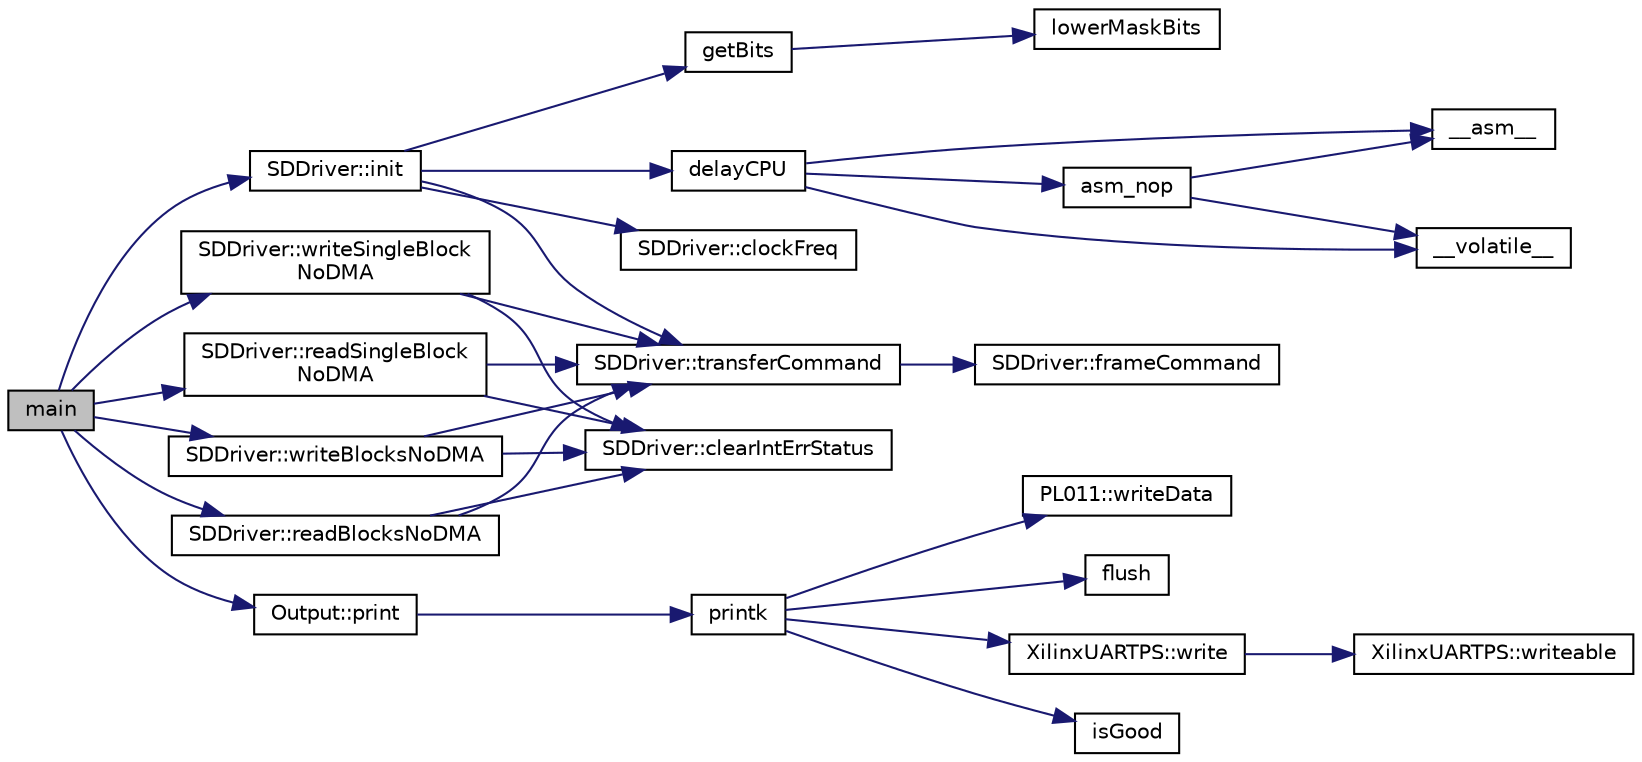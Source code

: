 digraph "main"
{
  edge [fontname="Helvetica",fontsize="10",labelfontname="Helvetica",labelfontsize="10"];
  node [fontname="Helvetica",fontsize="10",shape=record];
  rankdir="LR";
  Node0 [label="main",height=0.2,width=0.4,color="black", fillcolor="grey75", style="filled", fontcolor="black"];
  Node0 -> Node1 [color="midnightblue",fontsize="10",style="solid",fontname="Helvetica"];
  Node1 [label="SDDriver::init",height=0.2,width=0.4,color="black", fillcolor="white", style="filled",URL="$d1/dcf/class_s_d_driver.html#aec3e5611beed0516afb3cf43751da5dc"];
  Node1 -> Node2 [color="midnightblue",fontsize="10",style="solid",fontname="Helvetica"];
  Node2 [label="getBits",height=0.2,width=0.4,color="black", fillcolor="white", style="filled",URL="$d6/d93/generic__util_8h.html#ad3eca599f2c56e3c38b1cfdbd9eba440"];
  Node2 -> Node3 [color="midnightblue",fontsize="10",style="solid",fontname="Helvetica"];
  Node3 [label="lowerMaskBits",height=0.2,width=0.4,color="black", fillcolor="white", style="filled",URL="$d6/d93/generic__util_8h.html#a3d31e60307c16bf71c379876cc217b62"];
  Node1 -> Node4 [color="midnightblue",fontsize="10",style="solid",fontname="Helvetica"];
  Node4 [label="delayCPU",height=0.2,width=0.4,color="black", fillcolor="white", style="filled",URL="$dc/da7/cpu_8h.html#a458b6b6220ac01329bacc2761ac05a00"];
  Node4 -> Node5 [color="midnightblue",fontsize="10",style="solid",fontname="Helvetica"];
  Node5 [label="__asm__",height=0.2,width=0.4,color="black", fillcolor="white", style="filled",URL="$dd/d12/exceptions_8cpp.html#a40b46c5cfd33825a3980572ace99e6a1"];
  Node4 -> Node6 [color="midnightblue",fontsize="10",style="solid",fontname="Helvetica"];
  Node6 [label="__volatile__",height=0.2,width=0.4,color="black", fillcolor="white", style="filled",URL="$d8/d64/main__test__adrp__instruction_8cpp.html#a28b72fa6de7635a872fd3ae108c838c8"];
  Node4 -> Node7 [color="midnightblue",fontsize="10",style="solid",fontname="Helvetica"];
  Node7 [label="asm_nop",height=0.2,width=0.4,color="black", fillcolor="white", style="filled",URL="$d8/d2f/asm__instructions_8h.html#a506b0e18e963b50b2bca3104e74d02b3"];
  Node7 -> Node5 [color="midnightblue",fontsize="10",style="solid",fontname="Helvetica"];
  Node7 -> Node6 [color="midnightblue",fontsize="10",style="solid",fontname="Helvetica"];
  Node1 -> Node8 [color="midnightblue",fontsize="10",style="solid",fontname="Helvetica"];
  Node8 [label="SDDriver::clockFreq",height=0.2,width=0.4,color="black", fillcolor="white", style="filled",URL="$d1/dcf/class_s_d_driver.html#a6748edc406c8da7420eed223a4d3e5fa"];
  Node1 -> Node9 [color="midnightblue",fontsize="10",style="solid",fontname="Helvetica"];
  Node9 [label="SDDriver::transferCommand",height=0.2,width=0.4,color="black", fillcolor="white", style="filled",URL="$d1/dcf/class_s_d_driver.html#a68294cf9d19996f6b1bd41c5a0ac82a6"];
  Node9 -> Node10 [color="midnightblue",fontsize="10",style="solid",fontname="Helvetica"];
  Node10 [label="SDDriver::frameCommand",height=0.2,width=0.4,color="black", fillcolor="white", style="filled",URL="$d1/dcf/class_s_d_driver.html#a7a6b575f771428477a23025ef6376673"];
  Node0 -> Node11 [color="midnightblue",fontsize="10",style="solid",fontname="Helvetica"];
  Node11 [label="SDDriver::writeSingleBlock\lNoDMA",height=0.2,width=0.4,color="black", fillcolor="white", style="filled",URL="$d1/dcf/class_s_d_driver.html#ac829e5922686cfc8c8f152bfe958d882"];
  Node11 -> Node12 [color="midnightblue",fontsize="10",style="solid",fontname="Helvetica"];
  Node12 [label="SDDriver::clearIntErrStatus",height=0.2,width=0.4,color="black", fillcolor="white", style="filled",URL="$d1/dcf/class_s_d_driver.html#a6056c92a88e9f314ed4fc1f1386ac4d5"];
  Node11 -> Node9 [color="midnightblue",fontsize="10",style="solid",fontname="Helvetica"];
  Node0 -> Node13 [color="midnightblue",fontsize="10",style="solid",fontname="Helvetica"];
  Node13 [label="SDDriver::readSingleBlock\lNoDMA",height=0.2,width=0.4,color="black", fillcolor="white", style="filled",URL="$d1/dcf/class_s_d_driver.html#ac50ada217e52618382bf17b21755447d"];
  Node13 -> Node12 [color="midnightblue",fontsize="10",style="solid",fontname="Helvetica"];
  Node13 -> Node9 [color="midnightblue",fontsize="10",style="solid",fontname="Helvetica"];
  Node0 -> Node14 [color="midnightblue",fontsize="10",style="solid",fontname="Helvetica"];
  Node14 [label="Output::print",height=0.2,width=0.4,color="black", fillcolor="white", style="filled",URL="$db/db4/class_output.html#a9b805f9866e80ecde51f3b166bc32f29"];
  Node14 -> Node15 [color="midnightblue",fontsize="10",style="solid",fontname="Helvetica"];
  Node15 [label="printk",height=0.2,width=0.4,color="black", fillcolor="white", style="filled",URL="$dd/d17/io_2printk_8h.html#a8af92b5d9611db79b3408fe71c73ec72"];
  Node15 -> Node16 [color="midnightblue",fontsize="10",style="solid",fontname="Helvetica"];
  Node16 [label="isGood",height=0.2,width=0.4,color="black", fillcolor="white", style="filled",URL="$d2/d67/printk__host_8cpp.html#abc4c5fda600e142f0fcf8208ff4614d9"];
  Node15 -> Node17 [color="midnightblue",fontsize="10",style="solid",fontname="Helvetica"];
  Node17 [label="PL011::writeData",height=0.2,width=0.4,color="black", fillcolor="white", style="filled",URL="$d7/dff/class_p_l011.html#a9a1de31dac22db614ad606d60d56055e"];
  Node15 -> Node18 [color="midnightblue",fontsize="10",style="solid",fontname="Helvetica"];
  Node18 [label="flush",height=0.2,width=0.4,color="black", fillcolor="white", style="filled",URL="$d3/df4/printk__user__space_8cpp.html#adac116554b543b7c4228c018a85882f5"];
  Node15 -> Node19 [color="midnightblue",fontsize="10",style="solid",fontname="Helvetica"];
  Node19 [label="XilinxUARTPS::write",height=0.2,width=0.4,color="black", fillcolor="white", style="filled",URL="$df/d5b/class_xilinx_u_a_r_t_p_s.html#a0751411da7f8ecb3a43c84ac74eb6256"];
  Node19 -> Node20 [color="midnightblue",fontsize="10",style="solid",fontname="Helvetica"];
  Node20 [label="XilinxUARTPS::writeable",height=0.2,width=0.4,color="black", fillcolor="white", style="filled",URL="$df/d5b/class_xilinx_u_a_r_t_p_s.html#aa3971cfd2791eeb495f230409edf712a"];
  Node0 -> Node21 [color="midnightblue",fontsize="10",style="solid",fontname="Helvetica"];
  Node21 [label="SDDriver::writeBlocksNoDMA",height=0.2,width=0.4,color="black", fillcolor="white", style="filled",URL="$d1/dcf/class_s_d_driver.html#a82e54a11a6e4fb310205cd5d64cf567f"];
  Node21 -> Node12 [color="midnightblue",fontsize="10",style="solid",fontname="Helvetica"];
  Node21 -> Node9 [color="midnightblue",fontsize="10",style="solid",fontname="Helvetica"];
  Node0 -> Node22 [color="midnightblue",fontsize="10",style="solid",fontname="Helvetica"];
  Node22 [label="SDDriver::readBlocksNoDMA",height=0.2,width=0.4,color="black", fillcolor="white", style="filled",URL="$d1/dcf/class_s_d_driver.html#ad59bef3ab3b1e2cf50d2c81fe70221b4"];
  Node22 -> Node12 [color="midnightblue",fontsize="10",style="solid",fontname="Helvetica"];
  Node22 -> Node9 [color="midnightblue",fontsize="10",style="solid",fontname="Helvetica"];
}
